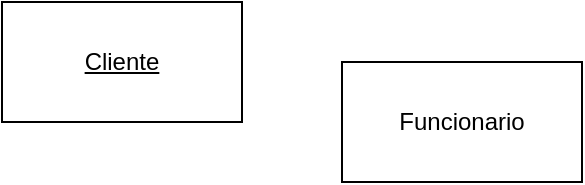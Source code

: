 <mxfile version="20.5.1" type="device"><diagram id="koNdYH_pnGFBl-6GPAc-" name="Page-1"><mxGraphModel dx="323" dy="886" grid="1" gridSize="10" guides="1" tooltips="1" connect="1" arrows="1" fold="1" page="1" pageScale="1" pageWidth="827" pageHeight="1169" math="0" shadow="0"><root><mxCell id="0"/><mxCell id="1" parent="0"/><mxCell id="AczBboS1MfdjJmaRPk0i-2" value="Cliente" style="whiteSpace=wrap;html=1;fontStyle=4" vertex="1" parent="1"><mxGeometry x="310" y="250" width="120" height="60" as="geometry"/></mxCell><mxCell id="AczBboS1MfdjJmaRPk0i-3" value="Funcionario" style="whiteSpace=wrap;html=1;" vertex="1" parent="1"><mxGeometry x="480" y="280" width="120" height="60" as="geometry"/></mxCell></root></mxGraphModel></diagram></mxfile>